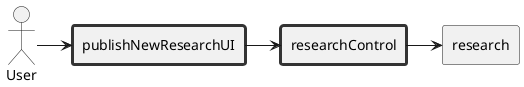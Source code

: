@startuml designClass
hide stereotype

:User: as actor

skinparam rectangle<<Border>> {
  BorderThickness 3
  BorderColor #333333
}

' this class is active
rectangle "publishNewResearchUI" <<Border>>
' this class is active
rectangle "researchControl" <<Border>>
rectangle research

actor -r--> publishNewResearchUI
publishNewResearchUI -r--> researchControl
researchControl -r--> research

@enduml